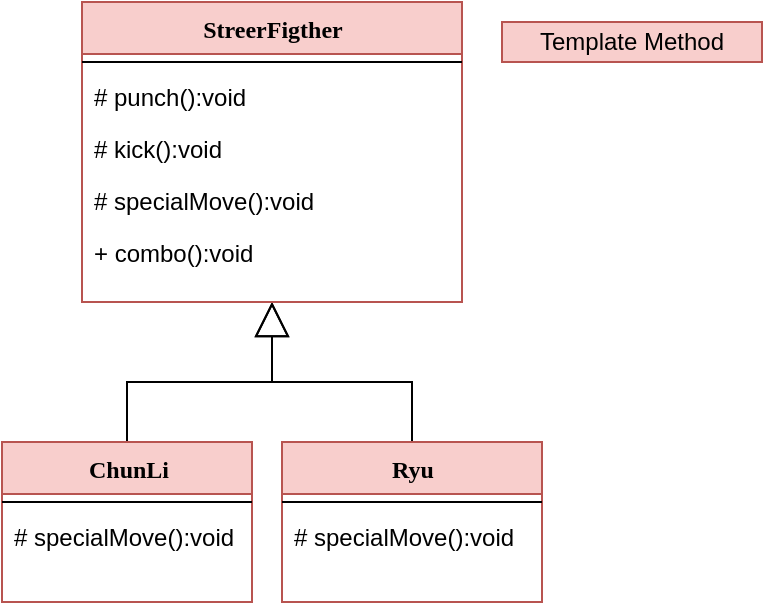<mxfile version="14.1.1" type="device"><diagram name="Page-1" id="9f46799a-70d6-7492-0946-bef42562c5a5"><mxGraphModel dx="1374" dy="713" grid="1" gridSize="10" guides="1" tooltips="1" connect="1" arrows="1" fold="1" page="1" pageScale="1" pageWidth="1100" pageHeight="850" background="#ffffff" math="0" shadow="0"><root><mxCell id="0"/><mxCell id="1" parent="0"/><mxCell id="xsuTLPsKMHR6Zt-Xs6wA-34" style="edgeStyle=orthogonalEdgeStyle;rounded=0;orthogonalLoop=1;jettySize=auto;html=1;exitX=0.5;exitY=1;exitDx=0;exitDy=0;startArrow=block;startFill=0;startSize=15;endArrow=none;endFill=0;" edge="1" parent="1" source="xsuTLPsKMHR6Zt-Xs6wA-3" target="xsuTLPsKMHR6Zt-Xs6wA-28"><mxGeometry relative="1" as="geometry"/></mxCell><mxCell id="xsuTLPsKMHR6Zt-Xs6wA-35" style="edgeStyle=orthogonalEdgeStyle;rounded=0;orthogonalLoop=1;jettySize=auto;html=1;exitX=0.5;exitY=1;exitDx=0;exitDy=0;entryX=0.5;entryY=0;entryDx=0;entryDy=0;startArrow=block;startFill=0;startSize=15;endArrow=none;endFill=0;" edge="1" parent="1" source="xsuTLPsKMHR6Zt-Xs6wA-3" target="xsuTLPsKMHR6Zt-Xs6wA-31"><mxGeometry relative="1" as="geometry"/></mxCell><mxCell id="xsuTLPsKMHR6Zt-Xs6wA-3" value="StreerFigther" style="swimlane;html=1;fontStyle=1;align=center;verticalAlign=top;childLayout=stackLayout;horizontal=1;startSize=26;horizontalStack=0;resizeParent=1;resizeLast=0;collapsible=1;marginBottom=0;swimlaneFillColor=#ffffff;rounded=0;shadow=0;comic=0;labelBackgroundColor=none;strokeWidth=1;fillColor=#f8cecc;fontFamily=Verdana;fontSize=12;strokeColor=#b85450;" vertex="1" parent="1"><mxGeometry x="490" y="40" width="190" height="150" as="geometry"/></mxCell><mxCell id="xsuTLPsKMHR6Zt-Xs6wA-5" value="" style="line;html=1;strokeWidth=1;fillColor=none;align=left;verticalAlign=middle;spacingTop=-1;spacingLeft=3;spacingRight=3;rotatable=0;labelPosition=right;points=[];portConstraint=eastwest;" vertex="1" parent="xsuTLPsKMHR6Zt-Xs6wA-3"><mxGeometry y="26" width="190" height="8" as="geometry"/></mxCell><mxCell id="xsuTLPsKMHR6Zt-Xs6wA-7" value="# punch():void" style="text;html=1;strokeColor=none;fillColor=none;align=left;verticalAlign=top;spacingLeft=4;spacingRight=4;whiteSpace=wrap;overflow=hidden;rotatable=0;points=[[0,0.5],[1,0.5]];portConstraint=eastwest;" vertex="1" parent="xsuTLPsKMHR6Zt-Xs6wA-3"><mxGeometry y="34" width="190" height="26" as="geometry"/></mxCell><mxCell id="xsuTLPsKMHR6Zt-Xs6wA-36" value="# kick():void" style="text;html=1;strokeColor=none;fillColor=none;align=left;verticalAlign=top;spacingLeft=4;spacingRight=4;whiteSpace=wrap;overflow=hidden;rotatable=0;points=[[0,0.5],[1,0.5]];portConstraint=eastwest;" vertex="1" parent="xsuTLPsKMHR6Zt-Xs6wA-3"><mxGeometry y="60" width="190" height="26" as="geometry"/></mxCell><mxCell id="xsuTLPsKMHR6Zt-Xs6wA-37" value="# specialMove():void" style="text;html=1;strokeColor=none;fillColor=none;align=left;verticalAlign=top;spacingLeft=4;spacingRight=4;whiteSpace=wrap;overflow=hidden;rotatable=0;points=[[0,0.5],[1,0.5]];portConstraint=eastwest;" vertex="1" parent="xsuTLPsKMHR6Zt-Xs6wA-3"><mxGeometry y="86" width="190" height="26" as="geometry"/></mxCell><mxCell id="xsuTLPsKMHR6Zt-Xs6wA-38" value="+ combo():void" style="text;html=1;strokeColor=none;fillColor=none;align=left;verticalAlign=top;spacingLeft=4;spacingRight=4;whiteSpace=wrap;overflow=hidden;rotatable=0;points=[[0,0.5],[1,0.5]];portConstraint=eastwest;" vertex="1" parent="xsuTLPsKMHR6Zt-Xs6wA-3"><mxGeometry y="112" width="190" height="26" as="geometry"/></mxCell><mxCell id="xsuTLPsKMHR6Zt-Xs6wA-9" value="Template Method" style="text;html=1;strokeColor=#b85450;fillColor=#f8cecc;align=center;verticalAlign=middle;whiteSpace=wrap;rounded=0;" vertex="1" parent="1"><mxGeometry x="700" y="50" width="130" height="20" as="geometry"/></mxCell><mxCell id="xsuTLPsKMHR6Zt-Xs6wA-28" value="ChunLi" style="swimlane;html=1;fontStyle=1;align=center;verticalAlign=top;childLayout=stackLayout;horizontal=1;startSize=26;horizontalStack=0;resizeParent=1;resizeLast=0;collapsible=1;marginBottom=0;swimlaneFillColor=#ffffff;rounded=0;shadow=0;comic=0;labelBackgroundColor=none;strokeWidth=1;fillColor=#f8cecc;fontFamily=Verdana;fontSize=12;strokeColor=#b85450;" vertex="1" parent="1"><mxGeometry x="450" y="260" width="125" height="80" as="geometry"/></mxCell><mxCell id="xsuTLPsKMHR6Zt-Xs6wA-29" value="" style="line;html=1;strokeWidth=1;fillColor=none;align=left;verticalAlign=middle;spacingTop=-1;spacingLeft=3;spacingRight=3;rotatable=0;labelPosition=right;points=[];portConstraint=eastwest;" vertex="1" parent="xsuTLPsKMHR6Zt-Xs6wA-28"><mxGeometry y="26" width="125" height="8" as="geometry"/></mxCell><mxCell id="xsuTLPsKMHR6Zt-Xs6wA-39" value="# specialMove():void" style="text;html=1;strokeColor=none;fillColor=none;align=left;verticalAlign=top;spacingLeft=4;spacingRight=4;whiteSpace=wrap;overflow=hidden;rotatable=0;points=[[0,0.5],[1,0.5]];portConstraint=eastwest;" vertex="1" parent="xsuTLPsKMHR6Zt-Xs6wA-28"><mxGeometry y="34" width="125" height="26" as="geometry"/></mxCell><mxCell id="xsuTLPsKMHR6Zt-Xs6wA-31" value="Ryu" style="swimlane;html=1;fontStyle=1;align=center;verticalAlign=top;childLayout=stackLayout;horizontal=1;startSize=26;horizontalStack=0;resizeParent=1;resizeLast=0;collapsible=1;marginBottom=0;swimlaneFillColor=#ffffff;rounded=0;shadow=0;comic=0;labelBackgroundColor=none;strokeWidth=1;fillColor=#f8cecc;fontFamily=Verdana;fontSize=12;strokeColor=#b85450;" vertex="1" parent="1"><mxGeometry x="590" y="260" width="130" height="80" as="geometry"/></mxCell><mxCell id="xsuTLPsKMHR6Zt-Xs6wA-32" value="" style="line;html=1;strokeWidth=1;fillColor=none;align=left;verticalAlign=middle;spacingTop=-1;spacingLeft=3;spacingRight=3;rotatable=0;labelPosition=right;points=[];portConstraint=eastwest;" vertex="1" parent="xsuTLPsKMHR6Zt-Xs6wA-31"><mxGeometry y="26" width="130" height="8" as="geometry"/></mxCell><mxCell id="xsuTLPsKMHR6Zt-Xs6wA-40" value="# specialMove():void" style="text;html=1;strokeColor=none;fillColor=none;align=left;verticalAlign=top;spacingLeft=4;spacingRight=4;whiteSpace=wrap;overflow=hidden;rotatable=0;points=[[0,0.5],[1,0.5]];portConstraint=eastwest;" vertex="1" parent="xsuTLPsKMHR6Zt-Xs6wA-31"><mxGeometry y="34" width="130" height="26" as="geometry"/></mxCell></root></mxGraphModel></diagram></mxfile>